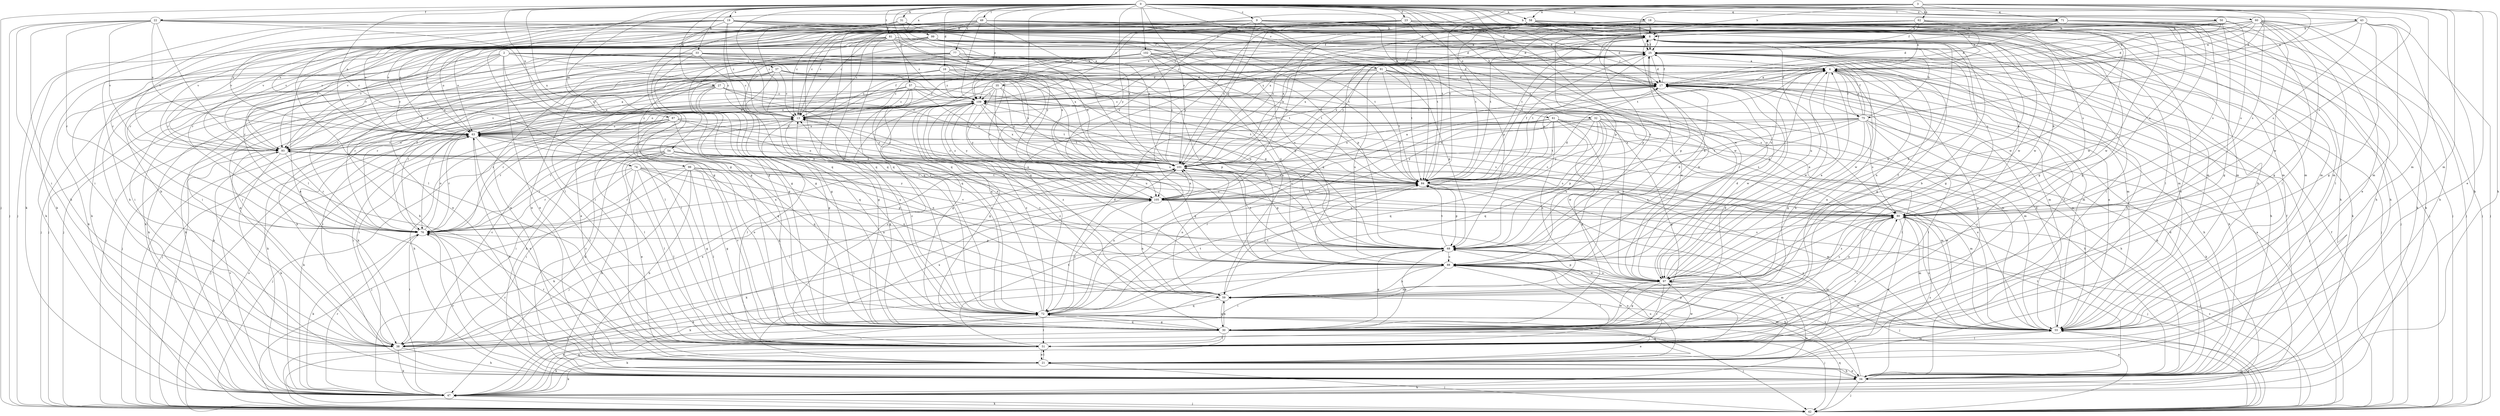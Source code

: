 strict digraph  {
0;
2;
3;
4;
8;
9;
13;
16;
17;
18;
19;
21;
22;
23;
25;
27;
30;
31;
32;
33;
34;
35;
37;
38;
42;
43;
47;
49;
50;
51;
54;
55;
57;
58;
59;
60;
61;
62;
63;
68;
71;
72;
74;
75;
76;
77;
80;
81;
84;
87;
88;
91;
93;
97;
98;
99;
101;
102;
105;
109;
0 -> 8  [label=b];
0 -> 9  [label=c];
0 -> 13  [label=c];
0 -> 16  [label=d];
0 -> 17  [label=d];
0 -> 18  [label=e];
0 -> 19  [label=e];
0 -> 22  [label=f];
0 -> 23  [label=f];
0 -> 27  [label=g];
0 -> 30  [label=g];
0 -> 31  [label=h];
0 -> 32  [label=h];
0 -> 33  [label=h];
0 -> 34  [label=h];
0 -> 35  [label=i];
0 -> 42  [label=j];
0 -> 43  [label=k];
0 -> 49  [label=l];
0 -> 50  [label=l];
0 -> 54  [label=m];
0 -> 55  [label=m];
0 -> 57  [label=n];
0 -> 58  [label=n];
0 -> 60  [label=o];
0 -> 61  [label=o];
0 -> 71  [label=q];
0 -> 74  [label=r];
0 -> 75  [label=r];
0 -> 77  [label=s];
0 -> 80  [label=s];
0 -> 81  [label=t];
0 -> 84  [label=t];
0 -> 87  [label=u];
0 -> 88  [label=u];
0 -> 91  [label=v];
0 -> 97  [label=w];
0 -> 98  [label=x];
0 -> 99  [label=x];
0 -> 101  [label=x];
0 -> 102  [label=y];
0 -> 105  [label=y];
0 -> 109  [label=z];
2 -> 13  [label=c];
2 -> 21  [label=e];
2 -> 34  [label=h];
2 -> 37  [label=i];
2 -> 38  [label=i];
2 -> 47  [label=k];
2 -> 51  [label=l];
2 -> 55  [label=m];
2 -> 88  [label=u];
2 -> 93  [label=v];
2 -> 109  [label=z];
3 -> 8  [label=b];
3 -> 17  [label=d];
3 -> 21  [label=e];
3 -> 25  [label=f];
3 -> 34  [label=h];
3 -> 55  [label=m];
3 -> 58  [label=n];
3 -> 62  [label=o];
3 -> 63  [label=o];
3 -> 71  [label=q];
3 -> 75  [label=r];
3 -> 84  [label=t];
3 -> 101  [label=x];
3 -> 109  [label=z];
4 -> 17  [label=d];
4 -> 34  [label=h];
4 -> 42  [label=j];
4 -> 75  [label=r];
4 -> 97  [label=w];
8 -> 25  [label=f];
8 -> 30  [label=g];
8 -> 42  [label=j];
8 -> 47  [label=k];
8 -> 51  [label=l];
8 -> 68  [label=p];
8 -> 72  [label=q];
8 -> 76  [label=r];
8 -> 84  [label=t];
8 -> 88  [label=u];
8 -> 97  [label=w];
8 -> 101  [label=x];
8 -> 109  [label=z];
9 -> 8  [label=b];
9 -> 51  [label=l];
9 -> 55  [label=m];
9 -> 63  [label=o];
9 -> 68  [label=p];
9 -> 72  [label=q];
9 -> 76  [label=r];
9 -> 84  [label=t];
9 -> 97  [label=w];
9 -> 101  [label=x];
9 -> 105  [label=y];
13 -> 25  [label=f];
13 -> 30  [label=g];
13 -> 34  [label=h];
13 -> 51  [label=l];
13 -> 63  [label=o];
16 -> 13  [label=c];
16 -> 17  [label=d];
16 -> 42  [label=j];
16 -> 47  [label=k];
16 -> 68  [label=p];
16 -> 76  [label=r];
16 -> 80  [label=s];
16 -> 88  [label=u];
16 -> 109  [label=z];
17 -> 4  [label=a];
17 -> 13  [label=c];
17 -> 25  [label=f];
17 -> 30  [label=g];
17 -> 34  [label=h];
17 -> 47  [label=k];
17 -> 55  [label=m];
17 -> 93  [label=v];
17 -> 97  [label=w];
17 -> 105  [label=y];
17 -> 109  [label=z];
18 -> 4  [label=a];
18 -> 8  [label=b];
18 -> 30  [label=g];
18 -> 55  [label=m];
18 -> 84  [label=t];
18 -> 93  [label=v];
18 -> 97  [label=w];
18 -> 101  [label=x];
19 -> 8  [label=b];
19 -> 13  [label=c];
19 -> 30  [label=g];
19 -> 34  [label=h];
19 -> 47  [label=k];
19 -> 51  [label=l];
19 -> 55  [label=m];
19 -> 63  [label=o];
19 -> 72  [label=q];
19 -> 84  [label=t];
19 -> 88  [label=u];
19 -> 93  [label=v];
19 -> 101  [label=x];
19 -> 105  [label=y];
21 -> 34  [label=h];
21 -> 42  [label=j];
21 -> 47  [label=k];
21 -> 51  [label=l];
21 -> 63  [label=o];
21 -> 72  [label=q];
21 -> 76  [label=r];
21 -> 84  [label=t];
21 -> 88  [label=u];
21 -> 101  [label=x];
22 -> 8  [label=b];
22 -> 25  [label=f];
22 -> 30  [label=g];
22 -> 34  [label=h];
22 -> 38  [label=i];
22 -> 42  [label=j];
22 -> 51  [label=l];
22 -> 63  [label=o];
22 -> 76  [label=r];
22 -> 84  [label=t];
22 -> 93  [label=v];
23 -> 8  [label=b];
23 -> 13  [label=c];
23 -> 17  [label=d];
23 -> 21  [label=e];
23 -> 25  [label=f];
23 -> 38  [label=i];
23 -> 47  [label=k];
23 -> 55  [label=m];
23 -> 76  [label=r];
23 -> 80  [label=s];
23 -> 97  [label=w];
23 -> 101  [label=x];
23 -> 105  [label=y];
23 -> 109  [label=z];
25 -> 4  [label=a];
25 -> 8  [label=b];
25 -> 17  [label=d];
25 -> 30  [label=g];
25 -> 34  [label=h];
25 -> 38  [label=i];
25 -> 42  [label=j];
25 -> 59  [label=n];
25 -> 68  [label=p];
25 -> 84  [label=t];
25 -> 97  [label=w];
25 -> 101  [label=x];
25 -> 109  [label=z];
27 -> 30  [label=g];
27 -> 42  [label=j];
27 -> 59  [label=n];
27 -> 63  [label=o];
27 -> 72  [label=q];
27 -> 84  [label=t];
27 -> 93  [label=v];
27 -> 109  [label=z];
30 -> 4  [label=a];
30 -> 8  [label=b];
30 -> 17  [label=d];
30 -> 21  [label=e];
30 -> 38  [label=i];
30 -> 42  [label=j];
30 -> 47  [label=k];
30 -> 51  [label=l];
30 -> 59  [label=n];
30 -> 63  [label=o];
30 -> 68  [label=p];
30 -> 72  [label=q];
30 -> 80  [label=s];
30 -> 93  [label=v];
30 -> 97  [label=w];
30 -> 109  [label=z];
31 -> 4  [label=a];
31 -> 8  [label=b];
31 -> 13  [label=c];
31 -> 42  [label=j];
31 -> 55  [label=m];
31 -> 72  [label=q];
31 -> 93  [label=v];
31 -> 101  [label=x];
32 -> 30  [label=g];
32 -> 47  [label=k];
32 -> 51  [label=l];
32 -> 63  [label=o];
32 -> 68  [label=p];
32 -> 72  [label=q];
32 -> 76  [label=r];
32 -> 80  [label=s];
32 -> 88  [label=u];
32 -> 101  [label=x];
32 -> 105  [label=y];
33 -> 4  [label=a];
33 -> 13  [label=c];
33 -> 21  [label=e];
33 -> 30  [label=g];
33 -> 38  [label=i];
33 -> 42  [label=j];
33 -> 68  [label=p];
33 -> 84  [label=t];
33 -> 93  [label=v];
33 -> 101  [label=x];
33 -> 105  [label=y];
34 -> 13  [label=c];
34 -> 17  [label=d];
34 -> 21  [label=e];
34 -> 25  [label=f];
34 -> 42  [label=j];
34 -> 47  [label=k];
34 -> 76  [label=r];
34 -> 80  [label=s];
34 -> 84  [label=t];
34 -> 88  [label=u];
35 -> 30  [label=g];
35 -> 47  [label=k];
35 -> 55  [label=m];
35 -> 63  [label=o];
35 -> 68  [label=p];
35 -> 76  [label=r];
35 -> 88  [label=u];
35 -> 101  [label=x];
35 -> 105  [label=y];
35 -> 109  [label=z];
37 -> 13  [label=c];
37 -> 17  [label=d];
37 -> 30  [label=g];
37 -> 34  [label=h];
37 -> 51  [label=l];
37 -> 55  [label=m];
37 -> 63  [label=o];
37 -> 76  [label=r];
37 -> 88  [label=u];
37 -> 101  [label=x];
37 -> 105  [label=y];
38 -> 4  [label=a];
38 -> 8  [label=b];
38 -> 13  [label=c];
38 -> 34  [label=h];
38 -> 47  [label=k];
38 -> 97  [label=w];
38 -> 101  [label=x];
42 -> 25  [label=f];
42 -> 47  [label=k];
42 -> 55  [label=m];
42 -> 59  [label=n];
42 -> 63  [label=o];
42 -> 72  [label=q];
42 -> 80  [label=s];
42 -> 88  [label=u];
43 -> 4  [label=a];
43 -> 8  [label=b];
43 -> 30  [label=g];
43 -> 34  [label=h];
43 -> 42  [label=j];
43 -> 55  [label=m];
43 -> 80  [label=s];
43 -> 93  [label=v];
47 -> 4  [label=a];
47 -> 42  [label=j];
47 -> 72  [label=q];
47 -> 76  [label=r];
47 -> 93  [label=v];
47 -> 97  [label=w];
49 -> 8  [label=b];
49 -> 13  [label=c];
49 -> 17  [label=d];
49 -> 21  [label=e];
49 -> 25  [label=f];
49 -> 30  [label=g];
49 -> 55  [label=m];
49 -> 63  [label=o];
49 -> 72  [label=q];
49 -> 93  [label=v];
49 -> 97  [label=w];
49 -> 101  [label=x];
49 -> 109  [label=z];
50 -> 4  [label=a];
50 -> 8  [label=b];
50 -> 30  [label=g];
50 -> 51  [label=l];
50 -> 80  [label=s];
50 -> 88  [label=u];
50 -> 101  [label=x];
51 -> 4  [label=a];
51 -> 21  [label=e];
51 -> 25  [label=f];
51 -> 47  [label=k];
51 -> 55  [label=m];
51 -> 68  [label=p];
51 -> 76  [label=r];
51 -> 80  [label=s];
51 -> 84  [label=t];
51 -> 88  [label=u];
51 -> 109  [label=z];
54 -> 21  [label=e];
54 -> 38  [label=i];
54 -> 42  [label=j];
54 -> 51  [label=l];
54 -> 55  [label=m];
54 -> 59  [label=n];
54 -> 76  [label=r];
54 -> 80  [label=s];
54 -> 101  [label=x];
54 -> 105  [label=y];
55 -> 4  [label=a];
55 -> 8  [label=b];
55 -> 13  [label=c];
55 -> 17  [label=d];
55 -> 42  [label=j];
55 -> 51  [label=l];
55 -> 63  [label=o];
55 -> 80  [label=s];
55 -> 97  [label=w];
57 -> 13  [label=c];
57 -> 42  [label=j];
57 -> 63  [label=o];
57 -> 76  [label=r];
57 -> 84  [label=t];
57 -> 88  [label=u];
57 -> 101  [label=x];
57 -> 105  [label=y];
57 -> 109  [label=z];
58 -> 4  [label=a];
58 -> 8  [label=b];
58 -> 17  [label=d];
58 -> 25  [label=f];
58 -> 30  [label=g];
58 -> 34  [label=h];
58 -> 42  [label=j];
58 -> 63  [label=o];
58 -> 72  [label=q];
58 -> 84  [label=t];
58 -> 93  [label=v];
58 -> 105  [label=y];
59 -> 13  [label=c];
59 -> 25  [label=f];
59 -> 30  [label=g];
59 -> 72  [label=q];
59 -> 80  [label=s];
59 -> 84  [label=t];
59 -> 109  [label=z];
60 -> 4  [label=a];
60 -> 8  [label=b];
60 -> 17  [label=d];
60 -> 21  [label=e];
60 -> 30  [label=g];
60 -> 42  [label=j];
60 -> 47  [label=k];
60 -> 51  [label=l];
60 -> 72  [label=q];
60 -> 76  [label=r];
60 -> 80  [label=s];
60 -> 84  [label=t];
60 -> 97  [label=w];
60 -> 109  [label=z];
61 -> 21  [label=e];
61 -> 30  [label=g];
61 -> 34  [label=h];
61 -> 59  [label=n];
61 -> 63  [label=o];
61 -> 72  [label=q];
61 -> 84  [label=t];
61 -> 97  [label=w];
61 -> 101  [label=x];
61 -> 105  [label=y];
62 -> 8  [label=b];
62 -> 13  [label=c];
62 -> 17  [label=d];
62 -> 25  [label=f];
62 -> 34  [label=h];
62 -> 42  [label=j];
62 -> 47  [label=k];
62 -> 63  [label=o];
62 -> 68  [label=p];
62 -> 76  [label=r];
62 -> 80  [label=s];
62 -> 88  [label=u];
62 -> 93  [label=v];
62 -> 97  [label=w];
62 -> 109  [label=z];
63 -> 4  [label=a];
63 -> 34  [label=h];
63 -> 38  [label=i];
63 -> 42  [label=j];
63 -> 47  [label=k];
63 -> 51  [label=l];
63 -> 72  [label=q];
63 -> 76  [label=r];
63 -> 88  [label=u];
63 -> 93  [label=v];
63 -> 109  [label=z];
68 -> 4  [label=a];
68 -> 17  [label=d];
68 -> 25  [label=f];
68 -> 30  [label=g];
68 -> 38  [label=i];
68 -> 42  [label=j];
68 -> 47  [label=k];
68 -> 55  [label=m];
68 -> 80  [label=s];
68 -> 84  [label=t];
68 -> 88  [label=u];
68 -> 93  [label=v];
68 -> 101  [label=x];
68 -> 109  [label=z];
71 -> 8  [label=b];
71 -> 13  [label=c];
71 -> 17  [label=d];
71 -> 25  [label=f];
71 -> 34  [label=h];
71 -> 42  [label=j];
71 -> 63  [label=o];
71 -> 80  [label=s];
71 -> 84  [label=t];
71 -> 97  [label=w];
71 -> 105  [label=y];
72 -> 4  [label=a];
72 -> 13  [label=c];
72 -> 17  [label=d];
72 -> 30  [label=g];
72 -> 42  [label=j];
72 -> 47  [label=k];
72 -> 51  [label=l];
72 -> 55  [label=m];
72 -> 84  [label=t];
72 -> 101  [label=x];
72 -> 105  [label=y];
72 -> 109  [label=z];
74 -> 30  [label=g];
74 -> 34  [label=h];
74 -> 38  [label=i];
74 -> 51  [label=l];
74 -> 59  [label=n];
74 -> 68  [label=p];
74 -> 76  [label=r];
74 -> 84  [label=t];
75 -> 4  [label=a];
75 -> 8  [label=b];
75 -> 25  [label=f];
75 -> 34  [label=h];
75 -> 42  [label=j];
75 -> 47  [label=k];
75 -> 51  [label=l];
75 -> 59  [label=n];
75 -> 63  [label=o];
75 -> 72  [label=q];
75 -> 80  [label=s];
75 -> 84  [label=t];
75 -> 101  [label=x];
76 -> 25  [label=f];
76 -> 38  [label=i];
76 -> 47  [label=k];
76 -> 63  [label=o];
76 -> 68  [label=p];
76 -> 101  [label=x];
76 -> 109  [label=z];
77 -> 4  [label=a];
77 -> 21  [label=e];
77 -> 30  [label=g];
77 -> 38  [label=i];
77 -> 42  [label=j];
77 -> 76  [label=r];
77 -> 84  [label=t];
77 -> 88  [label=u];
77 -> 97  [label=w];
77 -> 101  [label=x];
80 -> 8  [label=b];
80 -> 13  [label=c];
80 -> 21  [label=e];
80 -> 42  [label=j];
80 -> 55  [label=m];
80 -> 59  [label=n];
80 -> 76  [label=r];
80 -> 101  [label=x];
81 -> 13  [label=c];
81 -> 17  [label=d];
81 -> 25  [label=f];
81 -> 30  [label=g];
81 -> 47  [label=k];
81 -> 63  [label=o];
81 -> 72  [label=q];
81 -> 80  [label=s];
81 -> 84  [label=t];
81 -> 93  [label=v];
81 -> 101  [label=x];
81 -> 109  [label=z];
84 -> 4  [label=a];
84 -> 13  [label=c];
84 -> 21  [label=e];
84 -> 25  [label=f];
84 -> 55  [label=m];
84 -> 68  [label=p];
84 -> 80  [label=s];
84 -> 101  [label=x];
84 -> 105  [label=y];
87 -> 34  [label=h];
87 -> 38  [label=i];
87 -> 51  [label=l];
87 -> 59  [label=n];
87 -> 63  [label=o];
87 -> 72  [label=q];
87 -> 76  [label=r];
87 -> 80  [label=s];
87 -> 84  [label=t];
87 -> 105  [label=y];
88 -> 4  [label=a];
88 -> 8  [label=b];
88 -> 34  [label=h];
88 -> 38  [label=i];
88 -> 47  [label=k];
88 -> 51  [label=l];
88 -> 55  [label=m];
88 -> 59  [label=n];
88 -> 97  [label=w];
91 -> 13  [label=c];
91 -> 17  [label=d];
91 -> 21  [label=e];
91 -> 47  [label=k];
91 -> 55  [label=m];
91 -> 68  [label=p];
91 -> 84  [label=t];
91 -> 88  [label=u];
91 -> 97  [label=w];
91 -> 109  [label=z];
93 -> 4  [label=a];
93 -> 42  [label=j];
93 -> 47  [label=k];
93 -> 63  [label=o];
93 -> 76  [label=r];
93 -> 80  [label=s];
93 -> 101  [label=x];
97 -> 4  [label=a];
97 -> 8  [label=b];
97 -> 17  [label=d];
97 -> 30  [label=g];
97 -> 38  [label=i];
97 -> 59  [label=n];
97 -> 63  [label=o];
97 -> 68  [label=p];
97 -> 80  [label=s];
97 -> 88  [label=u];
97 -> 109  [label=z];
98 -> 30  [label=g];
98 -> 34  [label=h];
98 -> 42  [label=j];
98 -> 47  [label=k];
98 -> 51  [label=l];
98 -> 72  [label=q];
98 -> 76  [label=r];
98 -> 80  [label=s];
98 -> 84  [label=t];
98 -> 105  [label=y];
99 -> 25  [label=f];
99 -> 30  [label=g];
99 -> 34  [label=h];
99 -> 47  [label=k];
99 -> 51  [label=l];
99 -> 55  [label=m];
99 -> 63  [label=o];
99 -> 68  [label=p];
99 -> 80  [label=s];
99 -> 93  [label=v];
101 -> 8  [label=b];
101 -> 13  [label=c];
101 -> 25  [label=f];
101 -> 38  [label=i];
101 -> 42  [label=j];
101 -> 55  [label=m];
101 -> 59  [label=n];
101 -> 63  [label=o];
101 -> 68  [label=p];
101 -> 84  [label=t];
102 -> 4  [label=a];
102 -> 17  [label=d];
102 -> 21  [label=e];
102 -> 42  [label=j];
102 -> 47  [label=k];
102 -> 51  [label=l];
102 -> 59  [label=n];
102 -> 72  [label=q];
102 -> 84  [label=t];
102 -> 88  [label=u];
102 -> 101  [label=x];
105 -> 4  [label=a];
105 -> 17  [label=d];
105 -> 38  [label=i];
105 -> 42  [label=j];
105 -> 47  [label=k];
105 -> 59  [label=n];
105 -> 80  [label=s];
105 -> 84  [label=t];
105 -> 101  [label=x];
105 -> 109  [label=z];
109 -> 13  [label=c];
109 -> 25  [label=f];
109 -> 30  [label=g];
109 -> 34  [label=h];
109 -> 38  [label=i];
109 -> 42  [label=j];
109 -> 47  [label=k];
109 -> 55  [label=m];
109 -> 63  [label=o];
109 -> 76  [label=r];
109 -> 84  [label=t];
109 -> 88  [label=u];
109 -> 101  [label=x];
109 -> 105  [label=y];
}
